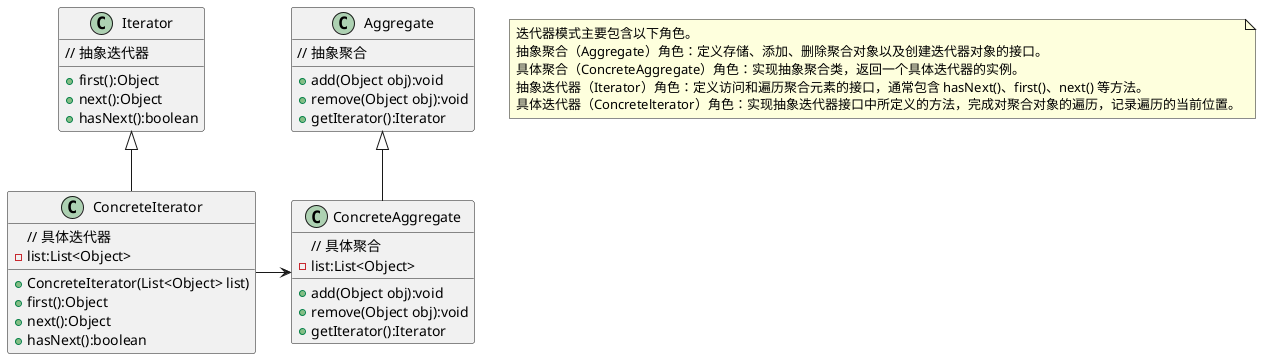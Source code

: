 @startuml
note as IteratorDes
迭代器模式主要包含以下角色。
抽象聚合（Aggregate）角色：定义存储、添加、删除聚合对象以及创建迭代器对象的接口。
具体聚合（ConcreteAggregate）角色：实现抽象聚合类，返回一个具体迭代器的实例。
抽象迭代器（Iterator）角色：定义访问和遍历聚合元素的接口，通常包含 hasNext()、first()、next() 等方法。
具体迭代器（Concretelterator）角色：实现抽象迭代器接口中所定义的方法，完成对聚合对象的遍历，记录遍历的当前位置。
end note
class Iterator{
// 抽象迭代器
+ first():Object
+ next():Object
+ hasNext():boolean
}

class ConcreteIterator{
// 具体迭代器
- list:List<Object>
+ ConcreteIterator(List<Object> list)
+ first():Object
+ next():Object
+ hasNext():boolean
}

ConcreteIterator -up-|> Iterator

class Aggregate{
// 抽象聚合
+ add(Object obj):void
+ remove(Object obj):void
+ getIterator():Iterator
}

class ConcreteAggregate{
// 具体聚合
- list:List<Object>
+ add(Object obj):void
+ remove(Object obj):void
+ getIterator():Iterator
}
ConcreteAggregate -up-|> Aggregate

ConcreteIterator -right-> ConcreteAggregate

@enduml